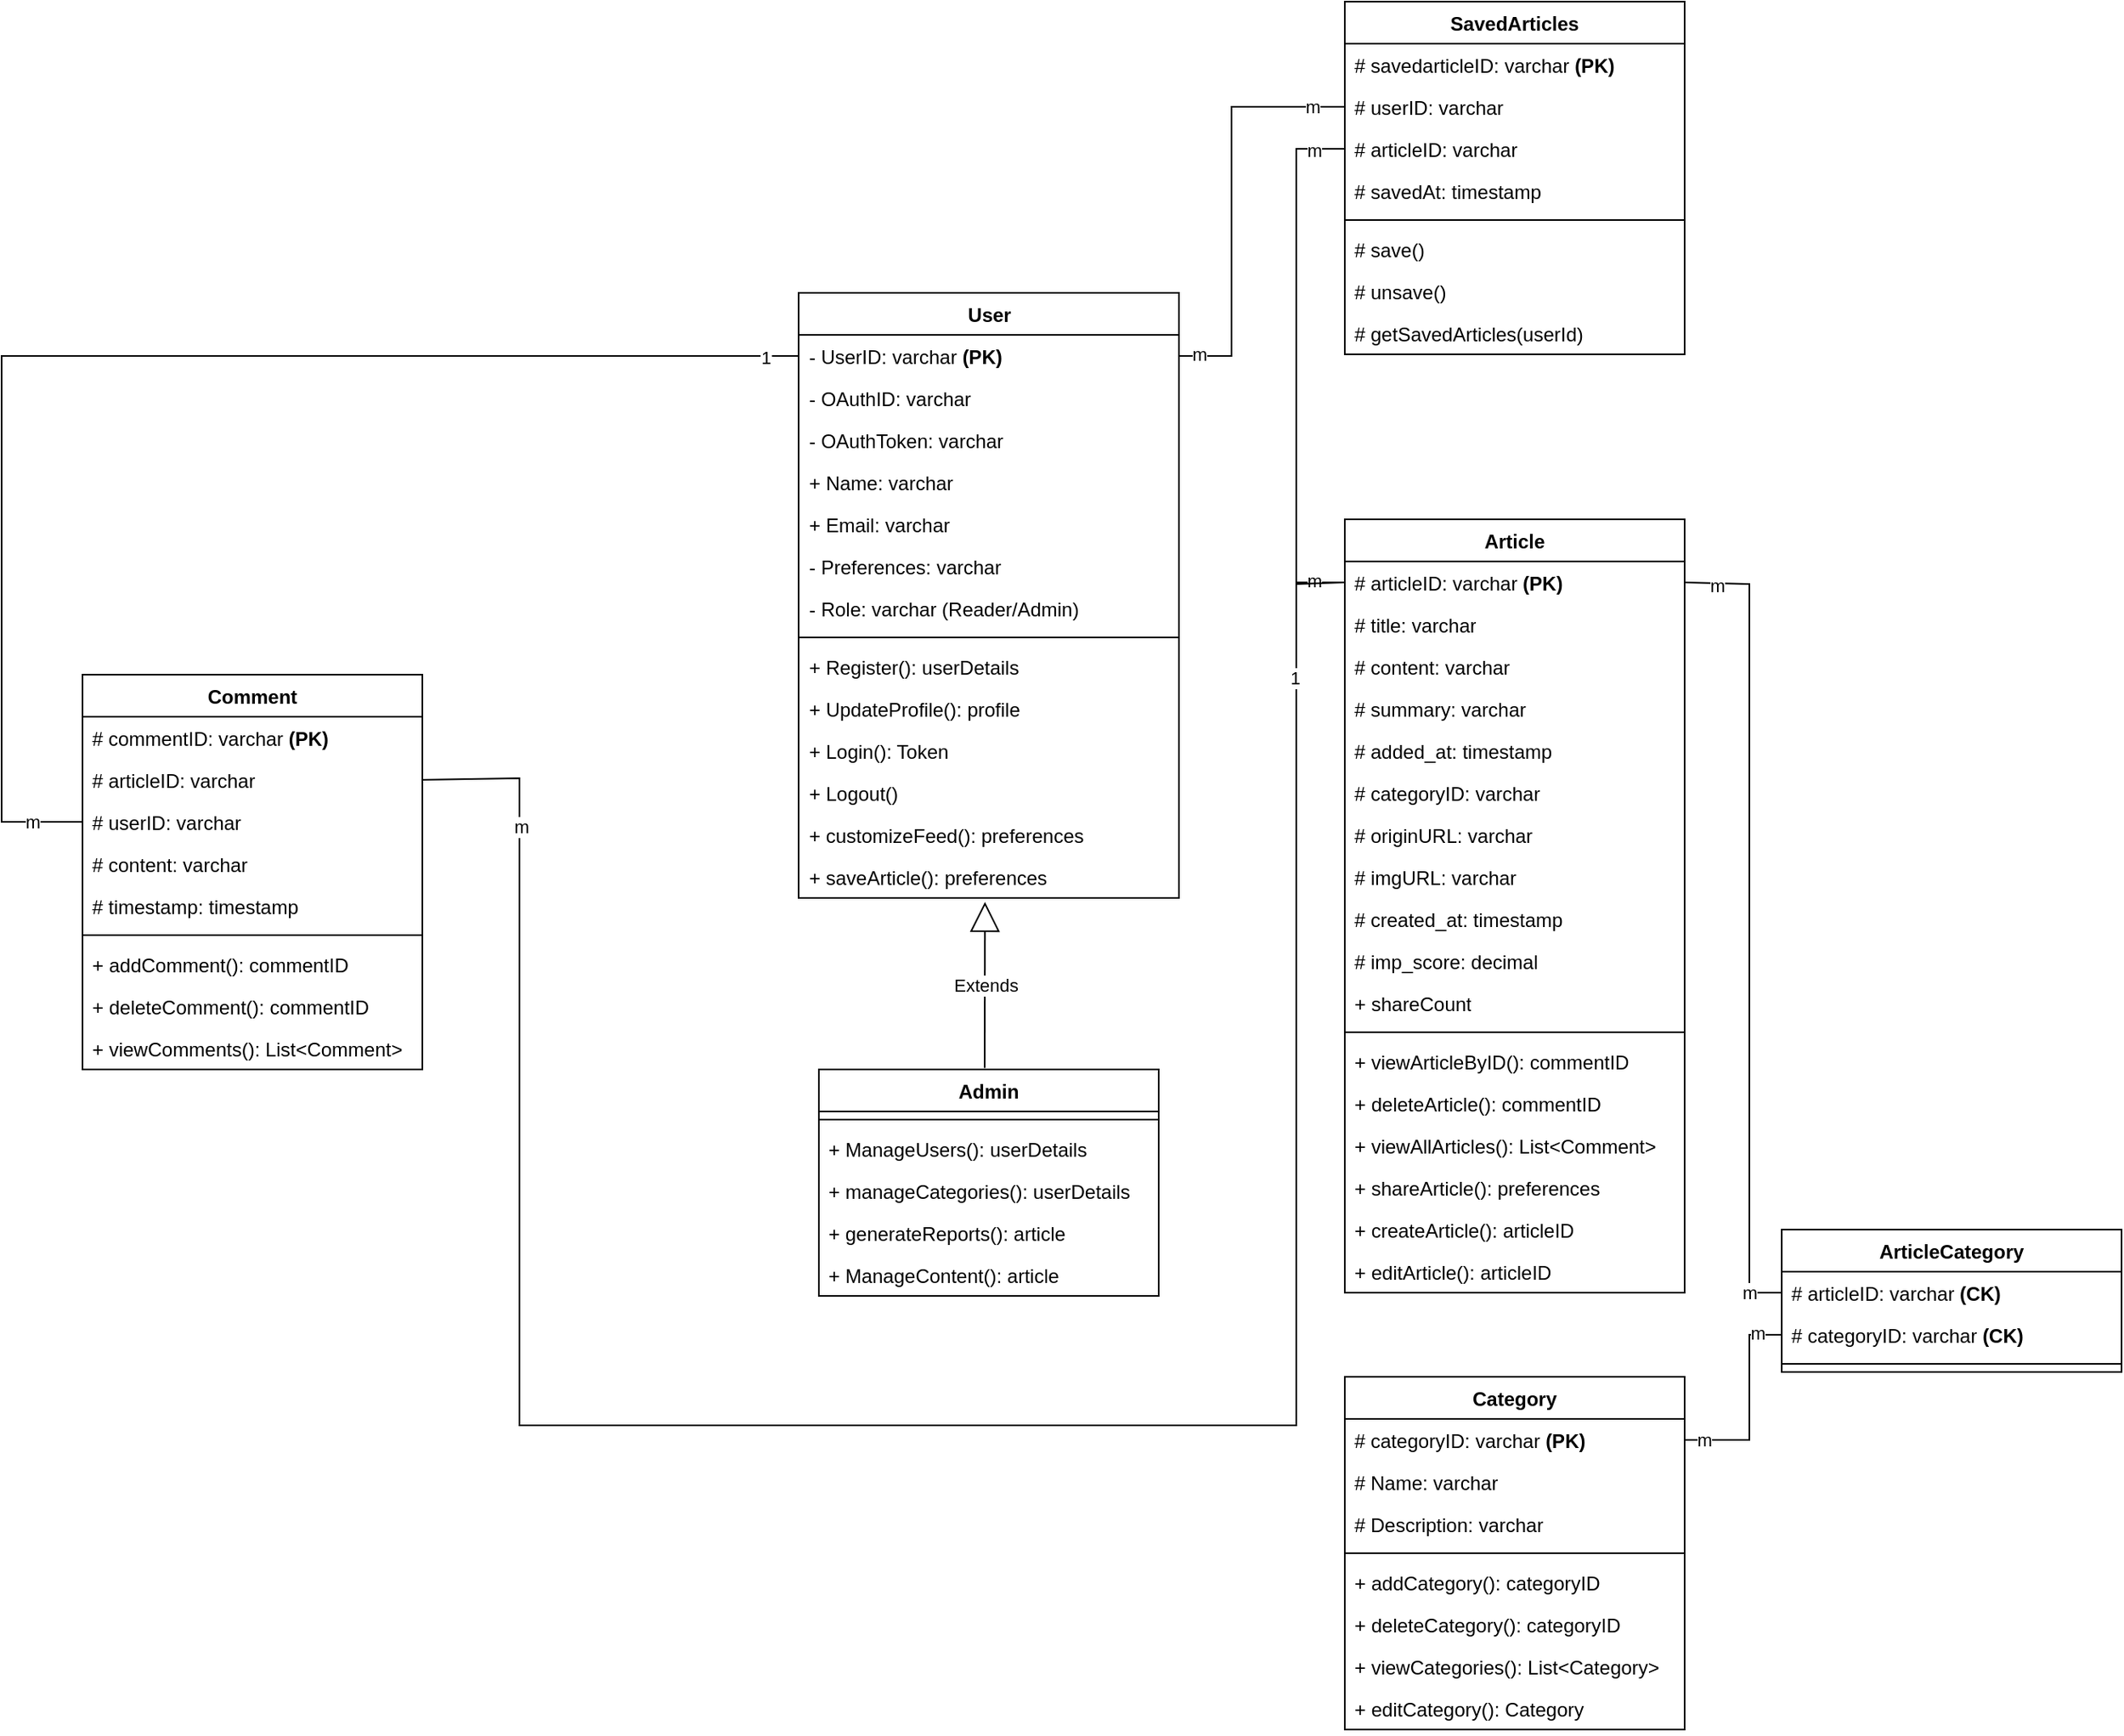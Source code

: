<mxfile version="24.7.1" type="device">
  <diagram name="Page-1" id="PvQ7i6Z6gQu9S2hCppOA">
    <mxGraphModel dx="1440" dy="1442" grid="1" gridSize="10" guides="1" tooltips="1" connect="1" arrows="1" fold="1" page="1" pageScale="1" pageWidth="850" pageHeight="1100" math="0" shadow="0">
      <root>
        <mxCell id="0" />
        <mxCell id="1" parent="0" />
        <mxCell id="hoUwl2UcnPedHQdAf-j2-14" value="User" style="swimlane;fontStyle=1;align=center;verticalAlign=top;childLayout=stackLayout;horizontal=1;startSize=26;horizontalStack=0;resizeParent=1;resizeParentMax=0;resizeLast=0;collapsible=1;marginBottom=0;whiteSpace=wrap;html=1;" parent="1" vertex="1">
          <mxGeometry x="212.5" y="-20" width="235" height="374" as="geometry" />
        </mxCell>
        <mxCell id="hoUwl2UcnPedHQdAf-j2-15" value="- UserID: varchar &lt;b&gt;(PK)&lt;/b&gt;&lt;div&gt;&lt;br&gt;&lt;/div&gt;" style="text;strokeColor=none;fillColor=none;align=left;verticalAlign=top;spacingLeft=4;spacingRight=4;overflow=hidden;rotatable=0;points=[[0,0.5],[1,0.5]];portConstraint=eastwest;whiteSpace=wrap;html=1;" parent="hoUwl2UcnPedHQdAf-j2-14" vertex="1">
          <mxGeometry y="26" width="235" height="26" as="geometry" />
        </mxCell>
        <mxCell id="hoUwl2UcnPedHQdAf-j2-65" value="- OAuthID: varchar&amp;nbsp;&lt;div&gt;&lt;br&gt;&lt;/div&gt;" style="text;strokeColor=none;fillColor=none;align=left;verticalAlign=top;spacingLeft=4;spacingRight=4;overflow=hidden;rotatable=0;points=[[0,0.5],[1,0.5]];portConstraint=eastwest;whiteSpace=wrap;html=1;" parent="hoUwl2UcnPedHQdAf-j2-14" vertex="1">
          <mxGeometry y="52" width="235" height="26" as="geometry" />
        </mxCell>
        <mxCell id="hoUwl2UcnPedHQdAf-j2-66" value="- OAuthToken: varchar&lt;div&gt;&lt;br&gt;&lt;/div&gt;" style="text;strokeColor=none;fillColor=none;align=left;verticalAlign=top;spacingLeft=4;spacingRight=4;overflow=hidden;rotatable=0;points=[[0,0.5],[1,0.5]];portConstraint=eastwest;whiteSpace=wrap;html=1;" parent="hoUwl2UcnPedHQdAf-j2-14" vertex="1">
          <mxGeometry y="78" width="235" height="26" as="geometry" />
        </mxCell>
        <mxCell id="hoUwl2UcnPedHQdAf-j2-18" value="+ Name: varchar" style="text;strokeColor=none;fillColor=none;align=left;verticalAlign=top;spacingLeft=4;spacingRight=4;overflow=hidden;rotatable=0;points=[[0,0.5],[1,0.5]];portConstraint=eastwest;whiteSpace=wrap;html=1;" parent="hoUwl2UcnPedHQdAf-j2-14" vertex="1">
          <mxGeometry y="104" width="235" height="26" as="geometry" />
        </mxCell>
        <mxCell id="hoUwl2UcnPedHQdAf-j2-19" value="+ Email: varchar" style="text;strokeColor=none;fillColor=none;align=left;verticalAlign=top;spacingLeft=4;spacingRight=4;overflow=hidden;rotatable=0;points=[[0,0.5],[1,0.5]];portConstraint=eastwest;whiteSpace=wrap;html=1;" parent="hoUwl2UcnPedHQdAf-j2-14" vertex="1">
          <mxGeometry y="130" width="235" height="26" as="geometry" />
        </mxCell>
        <mxCell id="hoUwl2UcnPedHQdAf-j2-89" value="- Preferences: varchar" style="text;strokeColor=none;fillColor=none;align=left;verticalAlign=top;spacingLeft=4;spacingRight=4;overflow=hidden;rotatable=0;points=[[0,0.5],[1,0.5]];portConstraint=eastwest;whiteSpace=wrap;html=1;" parent="hoUwl2UcnPedHQdAf-j2-14" vertex="1">
          <mxGeometry y="156" width="235" height="26" as="geometry" />
        </mxCell>
        <mxCell id="hoUwl2UcnPedHQdAf-j2-20" value="- Role: varchar (Reader/Admin)" style="text;strokeColor=none;fillColor=none;align=left;verticalAlign=top;spacingLeft=4;spacingRight=4;overflow=hidden;rotatable=0;points=[[0,0.5],[1,0.5]];portConstraint=eastwest;whiteSpace=wrap;html=1;" parent="hoUwl2UcnPedHQdAf-j2-14" vertex="1">
          <mxGeometry y="182" width="235" height="26" as="geometry" />
        </mxCell>
        <mxCell id="hoUwl2UcnPedHQdAf-j2-16" value="" style="line;strokeWidth=1;fillColor=none;align=left;verticalAlign=middle;spacingTop=-1;spacingLeft=3;spacingRight=3;rotatable=0;labelPosition=right;points=[];portConstraint=eastwest;strokeColor=inherit;" parent="hoUwl2UcnPedHQdAf-j2-14" vertex="1">
          <mxGeometry y="208" width="235" height="10" as="geometry" />
        </mxCell>
        <mxCell id="hoUwl2UcnPedHQdAf-j2-17" value="+ Register(): userDetails" style="text;strokeColor=none;fillColor=none;align=left;verticalAlign=top;spacingLeft=4;spacingRight=4;overflow=hidden;rotatable=0;points=[[0,0.5],[1,0.5]];portConstraint=eastwest;whiteSpace=wrap;html=1;" parent="hoUwl2UcnPedHQdAf-j2-14" vertex="1">
          <mxGeometry y="218" width="235" height="26" as="geometry" />
        </mxCell>
        <mxCell id="hoUwl2UcnPedHQdAf-j2-23" value="+ UpdateProfile(): profile" style="text;strokeColor=none;fillColor=none;align=left;verticalAlign=top;spacingLeft=4;spacingRight=4;overflow=hidden;rotatable=0;points=[[0,0.5],[1,0.5]];portConstraint=eastwest;whiteSpace=wrap;html=1;" parent="hoUwl2UcnPedHQdAf-j2-14" vertex="1">
          <mxGeometry y="244" width="235" height="26" as="geometry" />
        </mxCell>
        <mxCell id="hoUwl2UcnPedHQdAf-j2-21" value="+ Login(): Token" style="text;strokeColor=none;fillColor=none;align=left;verticalAlign=top;spacingLeft=4;spacingRight=4;overflow=hidden;rotatable=0;points=[[0,0.5],[1,0.5]];portConstraint=eastwest;whiteSpace=wrap;html=1;" parent="hoUwl2UcnPedHQdAf-j2-14" vertex="1">
          <mxGeometry y="270" width="235" height="26" as="geometry" />
        </mxCell>
        <mxCell id="hoUwl2UcnPedHQdAf-j2-22" value="+ Logout()" style="text;strokeColor=none;fillColor=none;align=left;verticalAlign=top;spacingLeft=4;spacingRight=4;overflow=hidden;rotatable=0;points=[[0,0.5],[1,0.5]];portConstraint=eastwest;whiteSpace=wrap;html=1;" parent="hoUwl2UcnPedHQdAf-j2-14" vertex="1">
          <mxGeometry y="296" width="235" height="26" as="geometry" />
        </mxCell>
        <mxCell id="hoUwl2UcnPedHQdAf-j2-86" value="+ customizeFeed(): preferences" style="text;strokeColor=none;fillColor=none;align=left;verticalAlign=top;spacingLeft=4;spacingRight=4;overflow=hidden;rotatable=0;points=[[0,0.5],[1,0.5]];portConstraint=eastwest;whiteSpace=wrap;html=1;" parent="hoUwl2UcnPedHQdAf-j2-14" vertex="1">
          <mxGeometry y="322" width="235" height="26" as="geometry" />
        </mxCell>
        <mxCell id="hoUwl2UcnPedHQdAf-j2-87" value="+ saveArticle(): preferences" style="text;strokeColor=none;fillColor=none;align=left;verticalAlign=top;spacingLeft=4;spacingRight=4;overflow=hidden;rotatable=0;points=[[0,0.5],[1,0.5]];portConstraint=eastwest;whiteSpace=wrap;html=1;" parent="hoUwl2UcnPedHQdAf-j2-14" vertex="1">
          <mxGeometry y="348" width="235" height="26" as="geometry" />
        </mxCell>
        <mxCell id="hoUwl2UcnPedHQdAf-j2-34" value="Comment" style="swimlane;fontStyle=1;align=center;verticalAlign=top;childLayout=stackLayout;horizontal=1;startSize=26;horizontalStack=0;resizeParent=1;resizeParentMax=0;resizeLast=0;collapsible=1;marginBottom=0;whiteSpace=wrap;html=1;" parent="1" vertex="1">
          <mxGeometry x="-230" y="216" width="210" height="244" as="geometry" />
        </mxCell>
        <mxCell id="hoUwl2UcnPedHQdAf-j2-35" value="# commentID: varchar&amp;nbsp;&lt;b&gt;(PK)&lt;/b&gt;&lt;div&gt;&lt;br&gt;&lt;/div&gt;" style="text;strokeColor=none;fillColor=none;align=left;verticalAlign=top;spacingLeft=4;spacingRight=4;overflow=hidden;rotatable=0;points=[[0,0.5],[1,0.5]];portConstraint=eastwest;whiteSpace=wrap;html=1;" parent="hoUwl2UcnPedHQdAf-j2-34" vertex="1">
          <mxGeometry y="26" width="210" height="26" as="geometry" />
        </mxCell>
        <mxCell id="hoUwl2UcnPedHQdAf-j2-41" value="# articleID: varchar" style="text;strokeColor=none;fillColor=none;align=left;verticalAlign=top;spacingLeft=4;spacingRight=4;overflow=hidden;rotatable=0;points=[[0,0.5],[1,0.5]];portConstraint=eastwest;whiteSpace=wrap;html=1;" parent="hoUwl2UcnPedHQdAf-j2-34" vertex="1">
          <mxGeometry y="52" width="210" height="26" as="geometry" />
        </mxCell>
        <mxCell id="hoUwl2UcnPedHQdAf-j2-36" value="# userID: varchar" style="text;strokeColor=none;fillColor=none;align=left;verticalAlign=top;spacingLeft=4;spacingRight=4;overflow=hidden;rotatable=0;points=[[0,0.5],[1,0.5]];portConstraint=eastwest;whiteSpace=wrap;html=1;" parent="hoUwl2UcnPedHQdAf-j2-34" vertex="1">
          <mxGeometry y="78" width="210" height="26" as="geometry" />
        </mxCell>
        <mxCell id="hoUwl2UcnPedHQdAf-j2-42" value="# content: varchar" style="text;strokeColor=none;fillColor=none;align=left;verticalAlign=top;spacingLeft=4;spacingRight=4;overflow=hidden;rotatable=0;points=[[0,0.5],[1,0.5]];portConstraint=eastwest;whiteSpace=wrap;html=1;" parent="hoUwl2UcnPedHQdAf-j2-34" vertex="1">
          <mxGeometry y="104" width="210" height="26" as="geometry" />
        </mxCell>
        <mxCell id="hoUwl2UcnPedHQdAf-j2-43" value="# timestamp: timestamp" style="text;strokeColor=none;fillColor=none;align=left;verticalAlign=top;spacingLeft=4;spacingRight=4;overflow=hidden;rotatable=0;points=[[0,0.5],[1,0.5]];portConstraint=eastwest;whiteSpace=wrap;html=1;" parent="hoUwl2UcnPedHQdAf-j2-34" vertex="1">
          <mxGeometry y="130" width="210" height="26" as="geometry" />
        </mxCell>
        <mxCell id="hoUwl2UcnPedHQdAf-j2-37" value="" style="line;strokeWidth=1;fillColor=none;align=left;verticalAlign=middle;spacingTop=-1;spacingLeft=3;spacingRight=3;rotatable=0;labelPosition=right;points=[];portConstraint=eastwest;strokeColor=inherit;" parent="hoUwl2UcnPedHQdAf-j2-34" vertex="1">
          <mxGeometry y="156" width="210" height="10" as="geometry" />
        </mxCell>
        <mxCell id="hoUwl2UcnPedHQdAf-j2-38" value="+ addComment(): commentID" style="text;strokeColor=none;fillColor=none;align=left;verticalAlign=top;spacingLeft=4;spacingRight=4;overflow=hidden;rotatable=0;points=[[0,0.5],[1,0.5]];portConstraint=eastwest;whiteSpace=wrap;html=1;" parent="hoUwl2UcnPedHQdAf-j2-34" vertex="1">
          <mxGeometry y="166" width="210" height="26" as="geometry" />
        </mxCell>
        <mxCell id="hoUwl2UcnPedHQdAf-j2-39" value="+ deleteComment(): commentID" style="text;strokeColor=none;fillColor=none;align=left;verticalAlign=top;spacingLeft=4;spacingRight=4;overflow=hidden;rotatable=0;points=[[0,0.5],[1,0.5]];portConstraint=eastwest;whiteSpace=wrap;html=1;" parent="hoUwl2UcnPedHQdAf-j2-34" vertex="1">
          <mxGeometry y="192" width="210" height="26" as="geometry" />
        </mxCell>
        <mxCell id="hoUwl2UcnPedHQdAf-j2-40" value="+ viewComments(): List&amp;lt;Comment&amp;gt;" style="text;strokeColor=none;fillColor=none;align=left;verticalAlign=top;spacingLeft=4;spacingRight=4;overflow=hidden;rotatable=0;points=[[0,0.5],[1,0.5]];portConstraint=eastwest;whiteSpace=wrap;html=1;" parent="hoUwl2UcnPedHQdAf-j2-34" vertex="1">
          <mxGeometry y="218" width="210" height="26" as="geometry" />
        </mxCell>
        <mxCell id="hoUwl2UcnPedHQdAf-j2-44" value="Category" style="swimlane;fontStyle=1;align=center;verticalAlign=top;childLayout=stackLayout;horizontal=1;startSize=26;horizontalStack=0;resizeParent=1;resizeParentMax=0;resizeLast=0;collapsible=1;marginBottom=0;whiteSpace=wrap;html=1;" parent="1" vertex="1">
          <mxGeometry x="550" y="650" width="210" height="218" as="geometry" />
        </mxCell>
        <mxCell id="hoUwl2UcnPedHQdAf-j2-45" value="# categoryID: varchar&amp;nbsp;&lt;b&gt;(PK)&lt;/b&gt;&lt;div&gt;&lt;br&gt;&lt;/div&gt;" style="text;strokeColor=none;fillColor=none;align=left;verticalAlign=top;spacingLeft=4;spacingRight=4;overflow=hidden;rotatable=0;points=[[0,0.5],[1,0.5]];portConstraint=eastwest;whiteSpace=wrap;html=1;" parent="hoUwl2UcnPedHQdAf-j2-44" vertex="1">
          <mxGeometry y="26" width="210" height="26" as="geometry" />
        </mxCell>
        <mxCell id="hoUwl2UcnPedHQdAf-j2-46" value="# Name: varchar" style="text;strokeColor=none;fillColor=none;align=left;verticalAlign=top;spacingLeft=4;spacingRight=4;overflow=hidden;rotatable=0;points=[[0,0.5],[1,0.5]];portConstraint=eastwest;whiteSpace=wrap;html=1;" parent="hoUwl2UcnPedHQdAf-j2-44" vertex="1">
          <mxGeometry y="52" width="210" height="26" as="geometry" />
        </mxCell>
        <mxCell id="hoUwl2UcnPedHQdAf-j2-47" value="# Description: varchar" style="text;strokeColor=none;fillColor=none;align=left;verticalAlign=top;spacingLeft=4;spacingRight=4;overflow=hidden;rotatable=0;points=[[0,0.5],[1,0.5]];portConstraint=eastwest;whiteSpace=wrap;html=1;" parent="hoUwl2UcnPedHQdAf-j2-44" vertex="1">
          <mxGeometry y="78" width="210" height="26" as="geometry" />
        </mxCell>
        <mxCell id="hoUwl2UcnPedHQdAf-j2-50" value="" style="line;strokeWidth=1;fillColor=none;align=left;verticalAlign=middle;spacingTop=-1;spacingLeft=3;spacingRight=3;rotatable=0;labelPosition=right;points=[];portConstraint=eastwest;strokeColor=inherit;" parent="hoUwl2UcnPedHQdAf-j2-44" vertex="1">
          <mxGeometry y="104" width="210" height="10" as="geometry" />
        </mxCell>
        <mxCell id="hoUwl2UcnPedHQdAf-j2-51" value="+ addCategory(): categoryID" style="text;strokeColor=none;fillColor=none;align=left;verticalAlign=top;spacingLeft=4;spacingRight=4;overflow=hidden;rotatable=0;points=[[0,0.5],[1,0.5]];portConstraint=eastwest;whiteSpace=wrap;html=1;" parent="hoUwl2UcnPedHQdAf-j2-44" vertex="1">
          <mxGeometry y="114" width="210" height="26" as="geometry" />
        </mxCell>
        <mxCell id="hoUwl2UcnPedHQdAf-j2-52" value="+ deleteCategory(): categoryID" style="text;strokeColor=none;fillColor=none;align=left;verticalAlign=top;spacingLeft=4;spacingRight=4;overflow=hidden;rotatable=0;points=[[0,0.5],[1,0.5]];portConstraint=eastwest;whiteSpace=wrap;html=1;" parent="hoUwl2UcnPedHQdAf-j2-44" vertex="1">
          <mxGeometry y="140" width="210" height="26" as="geometry" />
        </mxCell>
        <mxCell id="hoUwl2UcnPedHQdAf-j2-53" value="+ viewCategories(): List&amp;lt;Category&amp;gt;" style="text;strokeColor=none;fillColor=none;align=left;verticalAlign=top;spacingLeft=4;spacingRight=4;overflow=hidden;rotatable=0;points=[[0,0.5],[1,0.5]];portConstraint=eastwest;whiteSpace=wrap;html=1;" parent="hoUwl2UcnPedHQdAf-j2-44" vertex="1">
          <mxGeometry y="166" width="210" height="26" as="geometry" />
        </mxCell>
        <mxCell id="hoUwl2UcnPedHQdAf-j2-99" value="+ editCategory(): Category" style="text;strokeColor=none;fillColor=none;align=left;verticalAlign=top;spacingLeft=4;spacingRight=4;overflow=hidden;rotatable=0;points=[[0,0.5],[1,0.5]];portConstraint=eastwest;whiteSpace=wrap;html=1;" parent="hoUwl2UcnPedHQdAf-j2-44" vertex="1">
          <mxGeometry y="192" width="210" height="26" as="geometry" />
        </mxCell>
        <mxCell id="hoUwl2UcnPedHQdAf-j2-54" value="Extends" style="endArrow=block;endSize=16;endFill=0;html=1;rounded=0;exitX=0.488;exitY=-0.006;exitDx=0;exitDy=0;exitPerimeter=0;entryX=0.49;entryY=1.094;entryDx=0;entryDy=0;entryPerimeter=0;" parent="1" source="hoUwl2UcnPedHQdAf-j2-55" target="hoUwl2UcnPedHQdAf-j2-87" edge="1">
          <mxGeometry width="160" relative="1" as="geometry">
            <mxPoint x="360" y="420" as="sourcePoint" />
            <mxPoint x="326" y="360" as="targetPoint" />
          </mxGeometry>
        </mxCell>
        <mxCell id="hoUwl2UcnPedHQdAf-j2-55" value="Admin" style="swimlane;fontStyle=1;align=center;verticalAlign=top;childLayout=stackLayout;horizontal=1;startSize=26;horizontalStack=0;resizeParent=1;resizeParentMax=0;resizeLast=0;collapsible=1;marginBottom=0;whiteSpace=wrap;html=1;" parent="1" vertex="1">
          <mxGeometry x="225" y="460" width="210" height="140" as="geometry" />
        </mxCell>
        <mxCell id="hoUwl2UcnPedHQdAf-j2-60" value="" style="line;strokeWidth=1;fillColor=none;align=left;verticalAlign=middle;spacingTop=-1;spacingLeft=3;spacingRight=3;rotatable=0;labelPosition=right;points=[];portConstraint=eastwest;strokeColor=inherit;" parent="hoUwl2UcnPedHQdAf-j2-55" vertex="1">
          <mxGeometry y="26" width="210" height="10" as="geometry" />
        </mxCell>
        <mxCell id="hoUwl2UcnPedHQdAf-j2-61" value="+ ManageUsers(): userDetails" style="text;strokeColor=none;fillColor=none;align=left;verticalAlign=top;spacingLeft=4;spacingRight=4;overflow=hidden;rotatable=0;points=[[0,0.5],[1,0.5]];portConstraint=eastwest;whiteSpace=wrap;html=1;" parent="hoUwl2UcnPedHQdAf-j2-55" vertex="1">
          <mxGeometry y="36" width="210" height="26" as="geometry" />
        </mxCell>
        <mxCell id="hoUwl2UcnPedHQdAf-j2-62" value="+ manageCategories(): userDetails" style="text;strokeColor=none;fillColor=none;align=left;verticalAlign=top;spacingLeft=4;spacingRight=4;overflow=hidden;rotatable=0;points=[[0,0.5],[1,0.5]];portConstraint=eastwest;whiteSpace=wrap;html=1;" parent="hoUwl2UcnPedHQdAf-j2-55" vertex="1">
          <mxGeometry y="62" width="210" height="26" as="geometry" />
        </mxCell>
        <mxCell id="hoUwl2UcnPedHQdAf-j2-100" value="+ generateReports(): article" style="text;strokeColor=none;fillColor=none;align=left;verticalAlign=top;spacingLeft=4;spacingRight=4;overflow=hidden;rotatable=0;points=[[0,0.5],[1,0.5]];portConstraint=eastwest;whiteSpace=wrap;html=1;" parent="hoUwl2UcnPedHQdAf-j2-55" vertex="1">
          <mxGeometry y="88" width="210" height="26" as="geometry" />
        </mxCell>
        <mxCell id="rWlyQ5zk06f5dWQ57Osm-37" value="+ ManageContent(): article" style="text;strokeColor=none;fillColor=none;align=left;verticalAlign=top;spacingLeft=4;spacingRight=4;overflow=hidden;rotatable=0;points=[[0,0.5],[1,0.5]];portConstraint=eastwest;whiteSpace=wrap;html=1;" vertex="1" parent="hoUwl2UcnPedHQdAf-j2-55">
          <mxGeometry y="114" width="210" height="26" as="geometry" />
        </mxCell>
        <mxCell id="hoUwl2UcnPedHQdAf-j2-68" value="Article" style="swimlane;fontStyle=1;align=center;verticalAlign=top;childLayout=stackLayout;horizontal=1;startSize=26;horizontalStack=0;resizeParent=1;resizeParentMax=0;resizeLast=0;collapsible=1;marginBottom=0;whiteSpace=wrap;html=1;" parent="1" vertex="1">
          <mxGeometry x="550" y="120" width="210" height="478" as="geometry" />
        </mxCell>
        <mxCell id="hoUwl2UcnPedHQdAf-j2-69" value="# articleID: varchar&amp;nbsp;&lt;b&gt;(PK)&lt;/b&gt;&lt;div&gt;&lt;br&gt;&lt;/div&gt;" style="text;strokeColor=none;fillColor=none;align=left;verticalAlign=top;spacingLeft=4;spacingRight=4;overflow=hidden;rotatable=0;points=[[0,0.5],[1,0.5]];portConstraint=eastwest;whiteSpace=wrap;html=1;" parent="hoUwl2UcnPedHQdAf-j2-68" vertex="1">
          <mxGeometry y="26" width="210" height="26" as="geometry" />
        </mxCell>
        <mxCell id="hoUwl2UcnPedHQdAf-j2-70" value="# title: varchar" style="text;strokeColor=none;fillColor=none;align=left;verticalAlign=top;spacingLeft=4;spacingRight=4;overflow=hidden;rotatable=0;points=[[0,0.5],[1,0.5]];portConstraint=eastwest;whiteSpace=wrap;html=1;" parent="hoUwl2UcnPedHQdAf-j2-68" vertex="1">
          <mxGeometry y="52" width="210" height="26" as="geometry" />
        </mxCell>
        <mxCell id="hoUwl2UcnPedHQdAf-j2-71" value="# content: varchar" style="text;strokeColor=none;fillColor=none;align=left;verticalAlign=top;spacingLeft=4;spacingRight=4;overflow=hidden;rotatable=0;points=[[0,0.5],[1,0.5]];portConstraint=eastwest;whiteSpace=wrap;html=1;" parent="hoUwl2UcnPedHQdAf-j2-68" vertex="1">
          <mxGeometry y="78" width="210" height="26" as="geometry" />
        </mxCell>
        <mxCell id="hoUwl2UcnPedHQdAf-j2-72" value="# summary: varchar" style="text;strokeColor=none;fillColor=none;align=left;verticalAlign=top;spacingLeft=4;spacingRight=4;overflow=hidden;rotatable=0;points=[[0,0.5],[1,0.5]];portConstraint=eastwest;whiteSpace=wrap;html=1;" parent="hoUwl2UcnPedHQdAf-j2-68" vertex="1">
          <mxGeometry y="104" width="210" height="26" as="geometry" />
        </mxCell>
        <mxCell id="hoUwl2UcnPedHQdAf-j2-73" value="# added_at: timestamp" style="text;strokeColor=none;fillColor=none;align=left;verticalAlign=top;spacingLeft=4;spacingRight=4;overflow=hidden;rotatable=0;points=[[0,0.5],[1,0.5]];portConstraint=eastwest;whiteSpace=wrap;html=1;" parent="hoUwl2UcnPedHQdAf-j2-68" vertex="1">
          <mxGeometry y="130" width="210" height="26" as="geometry" />
        </mxCell>
        <mxCell id="hoUwl2UcnPedHQdAf-j2-78" value="# categoryID: varchar" style="text;strokeColor=none;fillColor=none;align=left;verticalAlign=top;spacingLeft=4;spacingRight=4;overflow=hidden;rotatable=0;points=[[0,0.5],[1,0.5]];portConstraint=eastwest;whiteSpace=wrap;html=1;" parent="hoUwl2UcnPedHQdAf-j2-68" vertex="1">
          <mxGeometry y="156" width="210" height="26" as="geometry" />
        </mxCell>
        <mxCell id="hoUwl2UcnPedHQdAf-j2-79" value="# originURL: varchar" style="text;strokeColor=none;fillColor=none;align=left;verticalAlign=top;spacingLeft=4;spacingRight=4;overflow=hidden;rotatable=0;points=[[0,0.5],[1,0.5]];portConstraint=eastwest;whiteSpace=wrap;html=1;" parent="hoUwl2UcnPedHQdAf-j2-68" vertex="1">
          <mxGeometry y="182" width="210" height="26" as="geometry" />
        </mxCell>
        <mxCell id="hoUwl2UcnPedHQdAf-j2-81" value="# imgURL: varchar" style="text;strokeColor=none;fillColor=none;align=left;verticalAlign=top;spacingLeft=4;spacingRight=4;overflow=hidden;rotatable=0;points=[[0,0.5],[1,0.5]];portConstraint=eastwest;whiteSpace=wrap;html=1;" parent="hoUwl2UcnPedHQdAf-j2-68" vertex="1">
          <mxGeometry y="208" width="210" height="26" as="geometry" />
        </mxCell>
        <mxCell id="hoUwl2UcnPedHQdAf-j2-107" value="# created_at: timestamp" style="text;strokeColor=none;fillColor=none;align=left;verticalAlign=top;spacingLeft=4;spacingRight=4;overflow=hidden;rotatable=0;points=[[0,0.5],[1,0.5]];portConstraint=eastwest;whiteSpace=wrap;html=1;" parent="hoUwl2UcnPedHQdAf-j2-68" vertex="1">
          <mxGeometry y="234" width="210" height="26" as="geometry" />
        </mxCell>
        <mxCell id="hoUwl2UcnPedHQdAf-j2-108" value="# imp_score: decimal" style="text;strokeColor=none;fillColor=none;align=left;verticalAlign=top;spacingLeft=4;spacingRight=4;overflow=hidden;rotatable=0;points=[[0,0.5],[1,0.5]];portConstraint=eastwest;whiteSpace=wrap;html=1;" parent="hoUwl2UcnPedHQdAf-j2-68" vertex="1">
          <mxGeometry y="260" width="210" height="26" as="geometry" />
        </mxCell>
        <mxCell id="hoUwl2UcnPedHQdAf-j2-94" value="+ shareCount" style="text;strokeColor=none;fillColor=none;align=left;verticalAlign=top;spacingLeft=4;spacingRight=4;overflow=hidden;rotatable=0;points=[[0,0.5],[1,0.5]];portConstraint=eastwest;whiteSpace=wrap;html=1;" parent="hoUwl2UcnPedHQdAf-j2-68" vertex="1">
          <mxGeometry y="286" width="210" height="26" as="geometry" />
        </mxCell>
        <mxCell id="hoUwl2UcnPedHQdAf-j2-74" value="" style="line;strokeWidth=1;fillColor=none;align=left;verticalAlign=middle;spacingTop=-1;spacingLeft=3;spacingRight=3;rotatable=0;labelPosition=right;points=[];portConstraint=eastwest;strokeColor=inherit;" parent="hoUwl2UcnPedHQdAf-j2-68" vertex="1">
          <mxGeometry y="312" width="210" height="10" as="geometry" />
        </mxCell>
        <mxCell id="hoUwl2UcnPedHQdAf-j2-75" value="+ viewArticleByID(): commentID" style="text;strokeColor=none;fillColor=none;align=left;verticalAlign=top;spacingLeft=4;spacingRight=4;overflow=hidden;rotatable=0;points=[[0,0.5],[1,0.5]];portConstraint=eastwest;whiteSpace=wrap;html=1;" parent="hoUwl2UcnPedHQdAf-j2-68" vertex="1">
          <mxGeometry y="322" width="210" height="26" as="geometry" />
        </mxCell>
        <mxCell id="hoUwl2UcnPedHQdAf-j2-76" value="+ deleteArticle(): commentID" style="text;strokeColor=none;fillColor=none;align=left;verticalAlign=top;spacingLeft=4;spacingRight=4;overflow=hidden;rotatable=0;points=[[0,0.5],[1,0.5]];portConstraint=eastwest;whiteSpace=wrap;html=1;" parent="hoUwl2UcnPedHQdAf-j2-68" vertex="1">
          <mxGeometry y="348" width="210" height="26" as="geometry" />
        </mxCell>
        <mxCell id="hoUwl2UcnPedHQdAf-j2-77" value="+ viewAllArticles(): List&amp;lt;Comment&amp;gt;" style="text;strokeColor=none;fillColor=none;align=left;verticalAlign=top;spacingLeft=4;spacingRight=4;overflow=hidden;rotatable=0;points=[[0,0.5],[1,0.5]];portConstraint=eastwest;whiteSpace=wrap;html=1;" parent="hoUwl2UcnPedHQdAf-j2-68" vertex="1">
          <mxGeometry y="374" width="210" height="26" as="geometry" />
        </mxCell>
        <mxCell id="hoUwl2UcnPedHQdAf-j2-92" value="+ shareArticle(): preferences" style="text;strokeColor=none;fillColor=none;align=left;verticalAlign=top;spacingLeft=4;spacingRight=4;overflow=hidden;rotatable=0;points=[[0,0.5],[1,0.5]];portConstraint=eastwest;whiteSpace=wrap;html=1;" parent="hoUwl2UcnPedHQdAf-j2-68" vertex="1">
          <mxGeometry y="400" width="210" height="26" as="geometry" />
        </mxCell>
        <mxCell id="hoUwl2UcnPedHQdAf-j2-82" value="+ createArticle(): articleID" style="text;strokeColor=none;fillColor=none;align=left;verticalAlign=top;spacingLeft=4;spacingRight=4;overflow=hidden;rotatable=0;points=[[0,0.5],[1,0.5]];portConstraint=eastwest;whiteSpace=wrap;html=1;" parent="hoUwl2UcnPedHQdAf-j2-68" vertex="1">
          <mxGeometry y="426" width="210" height="26" as="geometry" />
        </mxCell>
        <mxCell id="hoUwl2UcnPedHQdAf-j2-98" value="+ editArticle(): articleID" style="text;strokeColor=none;fillColor=none;align=left;verticalAlign=top;spacingLeft=4;spacingRight=4;overflow=hidden;rotatable=0;points=[[0,0.5],[1,0.5]];portConstraint=eastwest;whiteSpace=wrap;html=1;" parent="hoUwl2UcnPedHQdAf-j2-68" vertex="1">
          <mxGeometry y="452" width="210" height="26" as="geometry" />
        </mxCell>
        <mxCell id="hoUwl2UcnPedHQdAf-j2-106" value="" style="endArrow=none;html=1;rounded=0;entryX=0;entryY=0.5;entryDx=0;entryDy=0;exitX=0;exitY=0.5;exitDx=0;exitDy=0;" parent="1" source="hoUwl2UcnPedHQdAf-j2-36" target="hoUwl2UcnPedHQdAf-j2-15" edge="1">
          <mxGeometry width="50" height="50" relative="1" as="geometry">
            <mxPoint x="40" y="360" as="sourcePoint" />
            <mxPoint x="90" y="310" as="targetPoint" />
            <Array as="points">
              <mxPoint x="-280" y="307" />
              <mxPoint x="-280" y="19" />
            </Array>
          </mxGeometry>
        </mxCell>
        <mxCell id="hoUwl2UcnPedHQdAf-j2-112" value="1" style="edgeLabel;html=1;align=center;verticalAlign=middle;resizable=0;points=[];" parent="hoUwl2UcnPedHQdAf-j2-106" vertex="1" connectable="0">
          <mxGeometry x="0.949" y="-1" relative="1" as="geometry">
            <mxPoint as="offset" />
          </mxGeometry>
        </mxCell>
        <mxCell id="hoUwl2UcnPedHQdAf-j2-113" value="m" style="edgeLabel;html=1;align=center;verticalAlign=middle;resizable=0;points=[];" parent="hoUwl2UcnPedHQdAf-j2-106" vertex="1" connectable="0">
          <mxGeometry x="-0.924" relative="1" as="geometry">
            <mxPoint as="offset" />
          </mxGeometry>
        </mxCell>
        <mxCell id="hoUwl2UcnPedHQdAf-j2-114" value="" style="endArrow=none;html=1;rounded=0;entryX=1;entryY=0.5;entryDx=0;entryDy=0;exitX=0;exitY=0.5;exitDx=0;exitDy=0;" parent="1" source="rWlyQ5zk06f5dWQ57Osm-11" target="hoUwl2UcnPedHQdAf-j2-69" edge="1">
          <mxGeometry width="50" height="50" relative="1" as="geometry">
            <mxPoint x="520" y="690" as="sourcePoint" />
            <mxPoint x="650" y="480" as="targetPoint" />
            <Array as="points">
              <mxPoint x="800" y="598" />
              <mxPoint x="800" y="160" />
            </Array>
          </mxGeometry>
        </mxCell>
        <mxCell id="hoUwl2UcnPedHQdAf-j2-115" value="m" style="edgeLabel;html=1;align=center;verticalAlign=middle;resizable=0;points=[];" parent="hoUwl2UcnPedHQdAf-j2-114" vertex="1" connectable="0">
          <mxGeometry x="-0.917" relative="1" as="geometry">
            <mxPoint as="offset" />
          </mxGeometry>
        </mxCell>
        <mxCell id="hoUwl2UcnPedHQdAf-j2-116" value="m" style="edgeLabel;html=1;align=center;verticalAlign=middle;resizable=0;points=[];" parent="hoUwl2UcnPedHQdAf-j2-114" vertex="1" connectable="0">
          <mxGeometry x="0.922" y="1" relative="1" as="geometry">
            <mxPoint as="offset" />
          </mxGeometry>
        </mxCell>
        <mxCell id="rWlyQ5zk06f5dWQ57Osm-1" value="ArticleCategory" style="swimlane;fontStyle=1;align=center;verticalAlign=top;childLayout=stackLayout;horizontal=1;startSize=26;horizontalStack=0;resizeParent=1;resizeParentMax=0;resizeLast=0;collapsible=1;marginBottom=0;whiteSpace=wrap;html=1;" vertex="1" parent="1">
          <mxGeometry x="820" y="559" width="210" height="88" as="geometry" />
        </mxCell>
        <mxCell id="rWlyQ5zk06f5dWQ57Osm-11" value="# articleID: varchar&amp;nbsp;&lt;b&gt;(CK)&lt;/b&gt;&lt;div&gt;&lt;br&gt;&lt;/div&gt;&amp;nbsp;&lt;div&gt;&lt;br&gt;&lt;/div&gt;" style="text;strokeColor=none;fillColor=none;align=left;verticalAlign=top;spacingLeft=4;spacingRight=4;overflow=hidden;rotatable=0;points=[[0,0.5],[1,0.5]];portConstraint=eastwest;whiteSpace=wrap;html=1;" vertex="1" parent="rWlyQ5zk06f5dWQ57Osm-1">
          <mxGeometry y="26" width="210" height="26" as="geometry" />
        </mxCell>
        <mxCell id="rWlyQ5zk06f5dWQ57Osm-2" value="# categoryID: varchar&amp;nbsp;&lt;b&gt;(CK)&lt;/b&gt;&lt;div&gt;&lt;br&gt;&lt;/div&gt;&lt;div&gt;&lt;br&gt;&lt;/div&gt;" style="text;strokeColor=none;fillColor=none;align=left;verticalAlign=top;spacingLeft=4;spacingRight=4;overflow=hidden;rotatable=0;points=[[0,0.5],[1,0.5]];portConstraint=eastwest;whiteSpace=wrap;html=1;" vertex="1" parent="rWlyQ5zk06f5dWQ57Osm-1">
          <mxGeometry y="52" width="210" height="26" as="geometry" />
        </mxCell>
        <mxCell id="rWlyQ5zk06f5dWQ57Osm-5" value="" style="line;strokeWidth=1;fillColor=none;align=left;verticalAlign=middle;spacingTop=-1;spacingLeft=3;spacingRight=3;rotatable=0;labelPosition=right;points=[];portConstraint=eastwest;strokeColor=inherit;" vertex="1" parent="rWlyQ5zk06f5dWQ57Osm-1">
          <mxGeometry y="78" width="210" height="10" as="geometry" />
        </mxCell>
        <mxCell id="rWlyQ5zk06f5dWQ57Osm-13" value="" style="endArrow=none;html=1;rounded=0;entryX=1;entryY=0.5;entryDx=0;entryDy=0;exitX=0;exitY=0.5;exitDx=0;exitDy=0;" edge="1" parent="1" source="rWlyQ5zk06f5dWQ57Osm-2" target="hoUwl2UcnPedHQdAf-j2-45">
          <mxGeometry width="50" height="50" relative="1" as="geometry">
            <mxPoint x="830" y="608" as="sourcePoint" />
            <mxPoint x="770" y="229" as="targetPoint" />
            <Array as="points">
              <mxPoint x="800" y="624" />
              <mxPoint x="800" y="689" />
            </Array>
          </mxGeometry>
        </mxCell>
        <mxCell id="rWlyQ5zk06f5dWQ57Osm-16" value="m" style="edgeLabel;html=1;align=center;verticalAlign=middle;resizable=0;points=[];" vertex="1" connectable="0" parent="rWlyQ5zk06f5dWQ57Osm-13">
          <mxGeometry x="-0.751" y="-1" relative="1" as="geometry">
            <mxPoint as="offset" />
          </mxGeometry>
        </mxCell>
        <mxCell id="rWlyQ5zk06f5dWQ57Osm-17" value="m" style="edgeLabel;html=1;align=center;verticalAlign=middle;resizable=0;points=[];" vertex="1" connectable="0" parent="rWlyQ5zk06f5dWQ57Osm-13">
          <mxGeometry x="0.804" relative="1" as="geometry">
            <mxPoint as="offset" />
          </mxGeometry>
        </mxCell>
        <mxCell id="rWlyQ5zk06f5dWQ57Osm-18" value="SavedArticles" style="swimlane;fontStyle=1;align=center;verticalAlign=top;childLayout=stackLayout;horizontal=1;startSize=26;horizontalStack=0;resizeParent=1;resizeParentMax=0;resizeLast=0;collapsible=1;marginBottom=0;whiteSpace=wrap;html=1;" vertex="1" parent="1">
          <mxGeometry x="550" y="-200" width="210" height="218" as="geometry" />
        </mxCell>
        <mxCell id="rWlyQ5zk06f5dWQ57Osm-23" value="# savedarticleID: varchar&amp;nbsp;&lt;b&gt;(PK)&lt;/b&gt;&amp;nbsp;&lt;div&gt;&lt;br&gt;&lt;/div&gt;" style="text;strokeColor=none;fillColor=none;align=left;verticalAlign=top;spacingLeft=4;spacingRight=4;overflow=hidden;rotatable=0;points=[[0,0.5],[1,0.5]];portConstraint=eastwest;whiteSpace=wrap;html=1;" vertex="1" parent="rWlyQ5zk06f5dWQ57Osm-18">
          <mxGeometry y="26" width="210" height="26" as="geometry" />
        </mxCell>
        <mxCell id="rWlyQ5zk06f5dWQ57Osm-20" value="# userID: varchar&amp;nbsp;&lt;div&gt;&lt;br&gt;&lt;/div&gt;" style="text;strokeColor=none;fillColor=none;align=left;verticalAlign=top;spacingLeft=4;spacingRight=4;overflow=hidden;rotatable=0;points=[[0,0.5],[1,0.5]];portConstraint=eastwest;whiteSpace=wrap;html=1;" vertex="1" parent="rWlyQ5zk06f5dWQ57Osm-18">
          <mxGeometry y="52" width="210" height="26" as="geometry" />
        </mxCell>
        <mxCell id="rWlyQ5zk06f5dWQ57Osm-19" value="# articleID: varchar&amp;nbsp;&lt;div&gt;&lt;br&gt;&lt;/div&gt;" style="text;strokeColor=none;fillColor=none;align=left;verticalAlign=top;spacingLeft=4;spacingRight=4;overflow=hidden;rotatable=0;points=[[0,0.5],[1,0.5]];portConstraint=eastwest;whiteSpace=wrap;html=1;" vertex="1" parent="rWlyQ5zk06f5dWQ57Osm-18">
          <mxGeometry y="78" width="210" height="26" as="geometry" />
        </mxCell>
        <mxCell id="rWlyQ5zk06f5dWQ57Osm-22" value="# savedAt: timestamp&lt;div&gt;&lt;br&gt;&lt;/div&gt;" style="text;strokeColor=none;fillColor=none;align=left;verticalAlign=top;spacingLeft=4;spacingRight=4;overflow=hidden;rotatable=0;points=[[0,0.5],[1,0.5]];portConstraint=eastwest;whiteSpace=wrap;html=1;" vertex="1" parent="rWlyQ5zk06f5dWQ57Osm-18">
          <mxGeometry y="104" width="210" height="26" as="geometry" />
        </mxCell>
        <mxCell id="rWlyQ5zk06f5dWQ57Osm-21" value="" style="line;strokeWidth=1;fillColor=none;align=left;verticalAlign=middle;spacingTop=-1;spacingLeft=3;spacingRight=3;rotatable=0;labelPosition=right;points=[];portConstraint=eastwest;strokeColor=inherit;" vertex="1" parent="rWlyQ5zk06f5dWQ57Osm-18">
          <mxGeometry y="130" width="210" height="10" as="geometry" />
        </mxCell>
        <mxCell id="rWlyQ5zk06f5dWQ57Osm-24" value="# save()&amp;nbsp;&lt;div&gt;&lt;br&gt;&lt;/div&gt;" style="text;strokeColor=none;fillColor=none;align=left;verticalAlign=top;spacingLeft=4;spacingRight=4;overflow=hidden;rotatable=0;points=[[0,0.5],[1,0.5]];portConstraint=eastwest;whiteSpace=wrap;html=1;" vertex="1" parent="rWlyQ5zk06f5dWQ57Osm-18">
          <mxGeometry y="140" width="210" height="26" as="geometry" />
        </mxCell>
        <mxCell id="rWlyQ5zk06f5dWQ57Osm-25" value="# unsave()&amp;nbsp;&lt;div&gt;&lt;br&gt;&lt;/div&gt;" style="text;strokeColor=none;fillColor=none;align=left;verticalAlign=top;spacingLeft=4;spacingRight=4;overflow=hidden;rotatable=0;points=[[0,0.5],[1,0.5]];portConstraint=eastwest;whiteSpace=wrap;html=1;" vertex="1" parent="rWlyQ5zk06f5dWQ57Osm-18">
          <mxGeometry y="166" width="210" height="26" as="geometry" />
        </mxCell>
        <mxCell id="rWlyQ5zk06f5dWQ57Osm-26" value="# getSavedArticles(userId)&amp;nbsp;&lt;div&gt;&lt;br&gt;&lt;/div&gt;" style="text;strokeColor=none;fillColor=none;align=left;verticalAlign=top;spacingLeft=4;spacingRight=4;overflow=hidden;rotatable=0;points=[[0,0.5],[1,0.5]];portConstraint=eastwest;whiteSpace=wrap;html=1;" vertex="1" parent="rWlyQ5zk06f5dWQ57Osm-18">
          <mxGeometry y="192" width="210" height="26" as="geometry" />
        </mxCell>
        <mxCell id="rWlyQ5zk06f5dWQ57Osm-27" value="" style="endArrow=none;html=1;rounded=0;exitX=1;exitY=0.5;exitDx=0;exitDy=0;entryX=0;entryY=0.5;entryDx=0;entryDy=0;" edge="1" parent="1" source="hoUwl2UcnPedHQdAf-j2-15" target="rWlyQ5zk06f5dWQ57Osm-20">
          <mxGeometry width="50" height="50" relative="1" as="geometry">
            <mxPoint x="410" y="70" as="sourcePoint" />
            <mxPoint x="460" y="20" as="targetPoint" />
            <Array as="points">
              <mxPoint x="480" y="19" />
              <mxPoint x="480" y="-135" />
            </Array>
          </mxGeometry>
        </mxCell>
        <mxCell id="rWlyQ5zk06f5dWQ57Osm-28" value="m" style="edgeLabel;html=1;align=center;verticalAlign=middle;resizable=0;points=[];" vertex="1" connectable="0" parent="rWlyQ5zk06f5dWQ57Osm-27">
          <mxGeometry x="-0.903" y="1" relative="1" as="geometry">
            <mxPoint as="offset" />
          </mxGeometry>
        </mxCell>
        <mxCell id="rWlyQ5zk06f5dWQ57Osm-29" value="m" style="edgeLabel;html=1;align=center;verticalAlign=middle;resizable=0;points=[];" vertex="1" connectable="0" parent="rWlyQ5zk06f5dWQ57Osm-27">
          <mxGeometry x="0.84" relative="1" as="geometry">
            <mxPoint as="offset" />
          </mxGeometry>
        </mxCell>
        <mxCell id="rWlyQ5zk06f5dWQ57Osm-30" value="" style="endArrow=none;html=1;rounded=0;entryX=0;entryY=0.5;entryDx=0;entryDy=0;exitX=0;exitY=0.5;exitDx=0;exitDy=0;" edge="1" parent="1" source="hoUwl2UcnPedHQdAf-j2-69" target="rWlyQ5zk06f5dWQ57Osm-19">
          <mxGeometry width="50" height="50" relative="1" as="geometry">
            <mxPoint x="520" y="160" as="sourcePoint" />
            <mxPoint x="520" y="-90" as="targetPoint" />
            <Array as="points">
              <mxPoint x="520" y="159" />
              <mxPoint x="520" y="-109" />
            </Array>
          </mxGeometry>
        </mxCell>
        <mxCell id="rWlyQ5zk06f5dWQ57Osm-31" value="m" style="edgeLabel;html=1;align=center;verticalAlign=middle;resizable=0;points=[];" vertex="1" connectable="0" parent="rWlyQ5zk06f5dWQ57Osm-30">
          <mxGeometry x="0.88" y="-1" relative="1" as="geometry">
            <mxPoint as="offset" />
          </mxGeometry>
        </mxCell>
        <mxCell id="rWlyQ5zk06f5dWQ57Osm-32" value="m" style="edgeLabel;html=1;align=center;verticalAlign=middle;resizable=0;points=[];" vertex="1" connectable="0" parent="rWlyQ5zk06f5dWQ57Osm-30">
          <mxGeometry x="-0.882" y="-1" relative="1" as="geometry">
            <mxPoint as="offset" />
          </mxGeometry>
        </mxCell>
        <mxCell id="rWlyQ5zk06f5dWQ57Osm-33" value="" style="endArrow=none;html=1;rounded=0;exitX=0;exitY=0.5;exitDx=0;exitDy=0;entryX=1;entryY=0.5;entryDx=0;entryDy=0;" edge="1" parent="1" source="hoUwl2UcnPedHQdAf-j2-69" target="hoUwl2UcnPedHQdAf-j2-41">
          <mxGeometry width="50" height="50" relative="1" as="geometry">
            <mxPoint x="560" y="169" as="sourcePoint" />
            <mxPoint x="490" y="300" as="targetPoint" />
            <Array as="points">
              <mxPoint x="520" y="160" />
              <mxPoint x="520" y="680" />
              <mxPoint x="40" y="680" />
              <mxPoint x="40" y="280" />
            </Array>
          </mxGeometry>
        </mxCell>
        <mxCell id="rWlyQ5zk06f5dWQ57Osm-34" value="m" style="edgeLabel;html=1;align=center;verticalAlign=middle;resizable=0;points=[];" vertex="1" connectable="0" parent="rWlyQ5zk06f5dWQ57Osm-33">
          <mxGeometry x="0.88" y="-1" relative="1" as="geometry">
            <mxPoint as="offset" />
          </mxGeometry>
        </mxCell>
        <mxCell id="rWlyQ5zk06f5dWQ57Osm-35" value="1" style="edgeLabel;html=1;align=center;verticalAlign=middle;resizable=0;points=[];" vertex="1" connectable="0" parent="rWlyQ5zk06f5dWQ57Osm-33">
          <mxGeometry x="-0.882" y="-1" relative="1" as="geometry">
            <mxPoint as="offset" />
          </mxGeometry>
        </mxCell>
      </root>
    </mxGraphModel>
  </diagram>
</mxfile>
